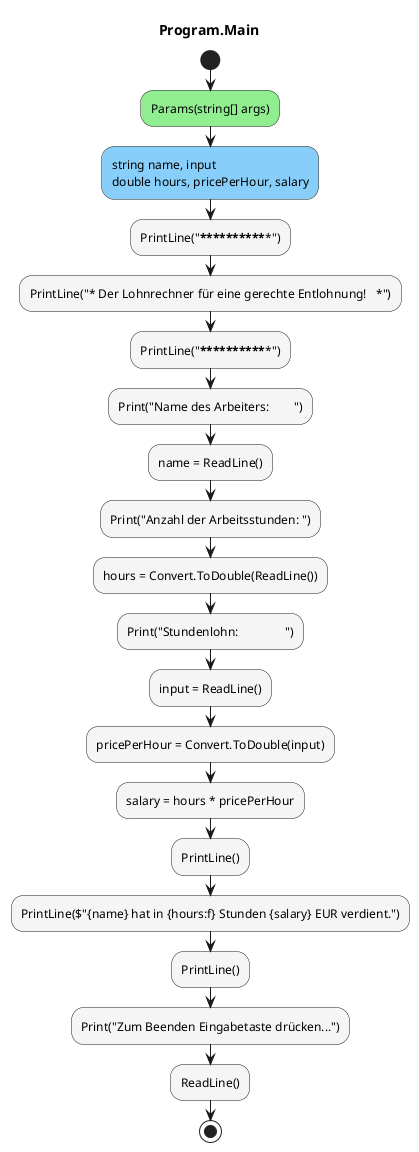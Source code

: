@startuml Program.Main
title Program.Main
start
#LightGreen:Params(string[] args);
#LightSkyBlue:string name, input\ndouble hours, pricePerHour, salary;
#WhiteSmoke:PrintLine("***************************************************");
#WhiteSmoke:PrintLine("* Der Lohnrechner für eine gerechte Entlohnung!   *");
#WhiteSmoke:PrintLine("***************************************************");
#WhiteSmoke:Print("Name des Arbeiters:        ");
#WhiteSmoke:name = ReadLine();
#WhiteSmoke:Print("Anzahl der Arbeitsstunden: ");
#WhiteSmoke:hours = Convert.ToDouble(ReadLine());
#WhiteSmoke:Print("Stundenlohn:               ");
#WhiteSmoke:input = ReadLine();
#WhiteSmoke:pricePerHour = Convert.ToDouble(input);
#WhiteSmoke:salary = hours * pricePerHour;
#WhiteSmoke:PrintLine();
#WhiteSmoke:PrintLine($"{name} hat in {hours:f} Stunden {salary} EUR verdient.");
#WhiteSmoke:PrintLine();
#WhiteSmoke:Print("Zum Beenden Eingabetaste drücken...");
#WhiteSmoke:ReadLine();
stop
@enduml
